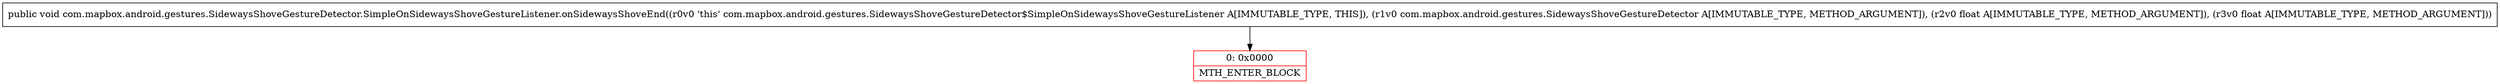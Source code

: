 digraph "CFG forcom.mapbox.android.gestures.SidewaysShoveGestureDetector.SimpleOnSidewaysShoveGestureListener.onSidewaysShoveEnd(Lcom\/mapbox\/android\/gestures\/SidewaysShoveGestureDetector;FF)V" {
subgraph cluster_Region_846513928 {
label = "R(0)";
node [shape=record,color=blue];
}
Node_0 [shape=record,color=red,label="{0\:\ 0x0000|MTH_ENTER_BLOCK\l}"];
MethodNode[shape=record,label="{public void com.mapbox.android.gestures.SidewaysShoveGestureDetector.SimpleOnSidewaysShoveGestureListener.onSidewaysShoveEnd((r0v0 'this' com.mapbox.android.gestures.SidewaysShoveGestureDetector$SimpleOnSidewaysShoveGestureListener A[IMMUTABLE_TYPE, THIS]), (r1v0 com.mapbox.android.gestures.SidewaysShoveGestureDetector A[IMMUTABLE_TYPE, METHOD_ARGUMENT]), (r2v0 float A[IMMUTABLE_TYPE, METHOD_ARGUMENT]), (r3v0 float A[IMMUTABLE_TYPE, METHOD_ARGUMENT])) }"];
MethodNode -> Node_0;
}

